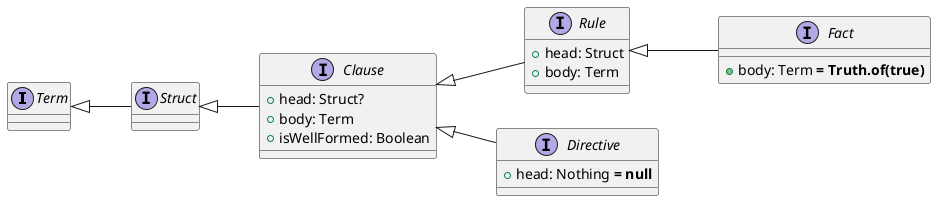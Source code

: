 @startuml
left to right direction
skinparam shadowing false

interface Term

interface Struct

interface Clause {
  + head: Struct?
  + body: Term
  + isWellFormed: Boolean
  ' + {static} of(head: Struct?, **varargs** body: Term): Clause
}
interface Rule {
  + head: Struct
  + body: Term
  ' + {static} of(head: Struct, **varargs** body: Term): Rule
}
interface Directive {
  + head: Nothing **= null**
  ' + {static} of(**varargs** body: Term): Directive
}
interface Fact {
  + body: Term **= Truth.of(true)**
  ' + {static} of(head: Struct): Fact
}
Term <|-- Struct
Struct <|-- Clause
Clause <|-- Rule
Clause <|-- Directive
Rule <|-- Fact
@enduml